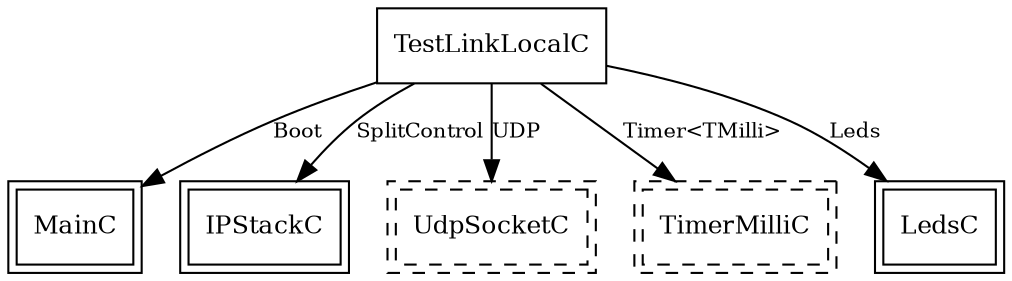 digraph "TestLinkLocalAppC" {
  "TestLinkLocalC" [fontsize=12, shape=box, URL="../chtml/TestLinkLocalC.html"];
  "MainC" [fontsize=12, shape=box,peripheries=2, URL="../chtml/tos.system.MainC.html"];
  "TestLinkLocalC" [fontsize=12, shape=box, URL="../chtml/TestLinkLocalC.html"];
  "IPStackC" [fontsize=12, shape=box,peripheries=2, URL="../chtml/tos.lib.net.blip.IPStackC.html"];
  "TestLinkLocalC" [fontsize=12, shape=box, URL="../chtml/TestLinkLocalC.html"];
  "TestLinkLocalAppC.UdpSocketC" [fontsize=12, shape=box,peripheries=2, style=dashed, label="UdpSocketC", URL="../chtml/tos.lib.net.blip.UdpSocketC.html"];
  "TestLinkLocalC" [fontsize=12, shape=box, URL="../chtml/TestLinkLocalC.html"];
  "TestLinkLocalAppC.TimerMilliC" [fontsize=12, shape=box,peripheries=2, style=dashed, label="TimerMilliC", URL="../chtml/tos.system.TimerMilliC.html"];
  "TestLinkLocalC" [fontsize=12, shape=box, URL="../chtml/TestLinkLocalC.html"];
  "LedsC" [fontsize=12, shape=box,peripheries=2, URL="../chtml/tos.system.LedsC.html"];
  "TestLinkLocalC" -> "MainC" [label="Boot", URL="../ihtml/tos.interfaces.Boot.html", fontsize=10];
  "TestLinkLocalC" -> "IPStackC" [label="SplitControl", URL="../ihtml/tos.interfaces.SplitControl.html", fontsize=10];
  "TestLinkLocalC" -> "TestLinkLocalAppC.UdpSocketC" [label="UDP", URL="../ihtml/tos.lib.net.blip.interfaces.UDP.html", fontsize=10];
  "TestLinkLocalC" -> "TestLinkLocalAppC.TimerMilliC" [label="Timer<TMilli>", URL="../ihtml/tos.lib.timer.Timer.html", fontsize=10];
  "TestLinkLocalC" -> "LedsC" [label="Leds", URL="../ihtml/tos.interfaces.Leds.html", fontsize=10];
}
